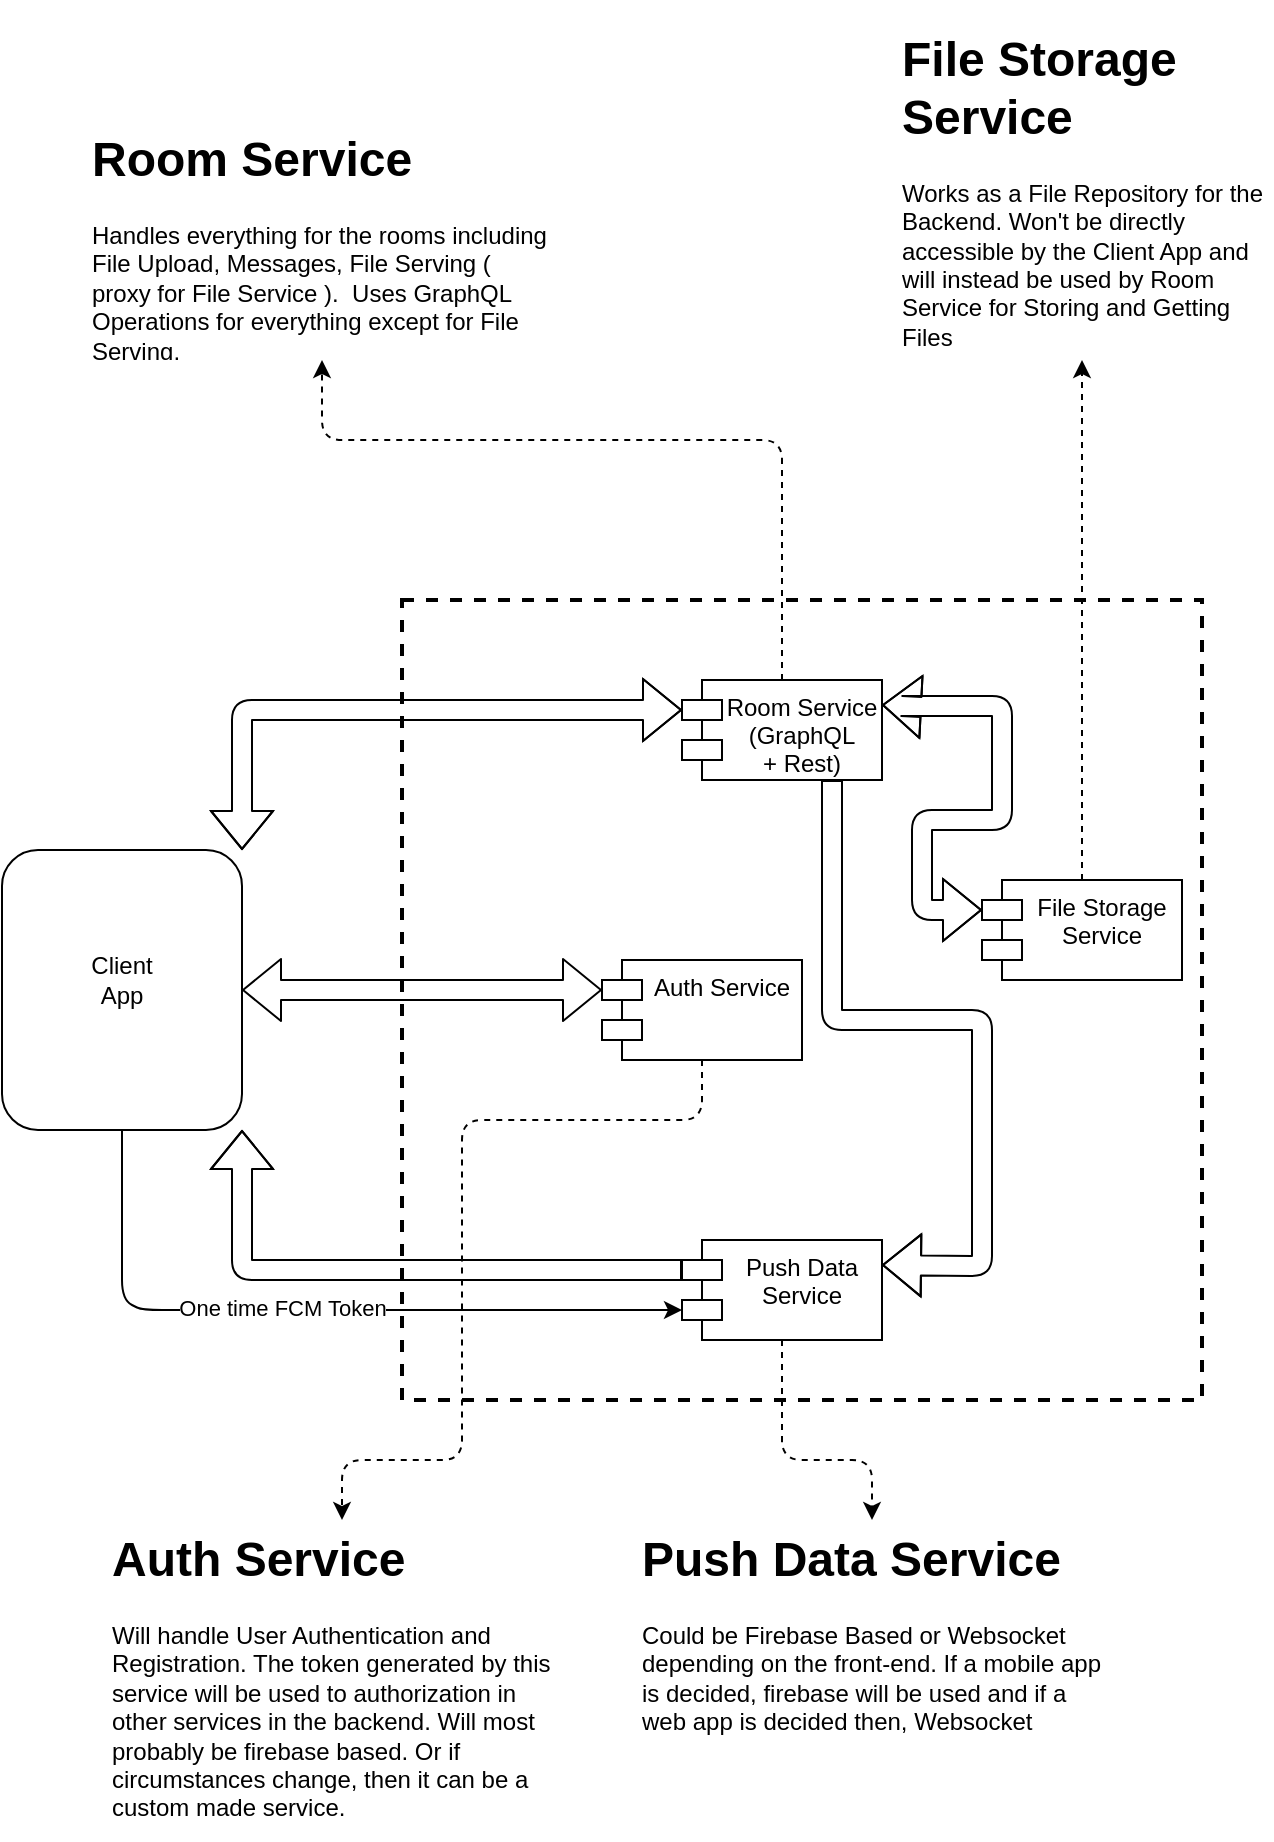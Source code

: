 <mxfile version="13.7.1" type="device"><diagram id="xZuNaZKsxhPywpZoDyfG" name="Page-1"><mxGraphModel dx="868" dy="1582" grid="1" gridSize="10" guides="1" tooltips="1" connect="1" arrows="1" fold="1" page="1" pageScale="1" pageWidth="850" pageHeight="1100" math="0" shadow="0"><root><mxCell id="0"/><mxCell id="1" parent="0"/><mxCell id="seQhqeUPMliyfBLAJoqi-1" value="" style="rounded=1;whiteSpace=wrap;html=1;" vertex="1" parent="1"><mxGeometry x="120" y="165" width="120" height="140" as="geometry"/></mxCell><mxCell id="seQhqeUPMliyfBLAJoqi-2" value="Client App" style="text;html=1;strokeColor=none;fillColor=none;align=center;verticalAlign=middle;whiteSpace=wrap;rounded=0;" vertex="1" parent="1"><mxGeometry x="160" y="220" width="40" height="20" as="geometry"/></mxCell><mxCell id="seQhqeUPMliyfBLAJoqi-4" value="" style="whiteSpace=wrap;html=1;aspect=fixed;fillColor=none;dashed=1;strokeWidth=2;" vertex="1" parent="1"><mxGeometry x="320" y="40" width="400" height="400" as="geometry"/></mxCell><mxCell id="seQhqeUPMliyfBLAJoqi-5" value="Room Service&#10;(GraphQL &#10;+ Rest)" style="shape=module;align=left;spacingLeft=20;align=center;verticalAlign=top;strokeWidth=1;" vertex="1" parent="1"><mxGeometry x="460" y="80" width="100" height="50" as="geometry"/></mxCell><mxCell id="seQhqeUPMliyfBLAJoqi-6" value="File Storage &#10;Service&#10;" style="shape=module;align=left;spacingLeft=20;align=center;verticalAlign=top;strokeWidth=1;" vertex="1" parent="1"><mxGeometry x="610" y="180" width="100" height="50" as="geometry"/></mxCell><mxCell id="seQhqeUPMliyfBLAJoqi-7" value="Push Data&#10;Service&#10;" style="shape=module;align=left;spacingLeft=20;align=center;verticalAlign=top;strokeWidth=1;fillColor=#ffffff;" vertex="1" parent="1"><mxGeometry x="460" y="360" width="100" height="50" as="geometry"/></mxCell><mxCell id="seQhqeUPMliyfBLAJoqi-9" value="Auth Service" style="shape=module;align=left;spacingLeft=20;align=center;verticalAlign=top;strokeWidth=1;fillColor=#ffffff;" vertex="1" parent="1"><mxGeometry x="420" y="220" width="100" height="50" as="geometry"/></mxCell><mxCell id="seQhqeUPMliyfBLAJoqi-10" value="" style="shape=flexArrow;endArrow=classic;startArrow=classic;html=1;entryX=0;entryY=0;entryDx=0;entryDy=15;entryPerimeter=0;exitX=1;exitY=0;exitDx=0;exitDy=0;" edge="1" parent="1" source="seQhqeUPMliyfBLAJoqi-1" target="seQhqeUPMliyfBLAJoqi-5"><mxGeometry width="50" height="50" relative="1" as="geometry"><mxPoint x="240" y="180" as="sourcePoint"/><mxPoint x="290" y="130" as="targetPoint"/><Array as="points"><mxPoint x="240" y="95"/></Array></mxGeometry></mxCell><mxCell id="seQhqeUPMliyfBLAJoqi-11" value="" style="shape=flexArrow;endArrow=classic;startArrow=classic;html=1;exitX=1;exitY=0.5;exitDx=0;exitDy=0;entryX=0;entryY=0;entryDx=0;entryDy=15;entryPerimeter=0;" edge="1" parent="1" source="seQhqeUPMliyfBLAJoqi-1" target="seQhqeUPMliyfBLAJoqi-9"><mxGeometry width="50" height="50" relative="1" as="geometry"><mxPoint x="400" y="260" as="sourcePoint"/><mxPoint x="450" y="210" as="targetPoint"/><Array as="points"/></mxGeometry></mxCell><mxCell id="seQhqeUPMliyfBLAJoqi-12" value="" style="shape=flexArrow;endArrow=classic;html=1;exitX=0;exitY=0;exitDx=0;exitDy=15;exitPerimeter=0;entryX=1;entryY=1;entryDx=0;entryDy=0;" edge="1" parent="1" source="seQhqeUPMliyfBLAJoqi-7" target="seQhqeUPMliyfBLAJoqi-1"><mxGeometry width="50" height="50" relative="1" as="geometry"><mxPoint x="400" y="260" as="sourcePoint"/><mxPoint x="450" y="210" as="targetPoint"/><Array as="points"><mxPoint x="240" y="375"/></Array></mxGeometry></mxCell><mxCell id="seQhqeUPMliyfBLAJoqi-13" value="" style="endArrow=classic;html=1;exitX=0.5;exitY=1;exitDx=0;exitDy=0;entryX=0;entryY=0;entryDx=0;entryDy=35;entryPerimeter=0;fontStyle=0" edge="1" parent="1" source="seQhqeUPMliyfBLAJoqi-1" target="seQhqeUPMliyfBLAJoqi-7"><mxGeometry width="50" height="50" relative="1" as="geometry"><mxPoint x="400" y="260" as="sourcePoint"/><mxPoint x="450" y="210" as="targetPoint"/><Array as="points"><mxPoint x="180" y="390"/><mxPoint x="190" y="395"/></Array></mxGeometry></mxCell><mxCell id="seQhqeUPMliyfBLAJoqi-14" value="One time FCM Token" style="edgeLabel;html=1;align=center;verticalAlign=middle;resizable=0;points=[];" vertex="1" connectable="0" parent="seQhqeUPMliyfBLAJoqi-13"><mxGeometry x="0.033" y="-3" relative="1" as="geometry"><mxPoint x="-22.82" y="-4" as="offset"/></mxGeometry></mxCell><mxCell id="seQhqeUPMliyfBLAJoqi-15" value="" style="shape=flexArrow;endArrow=classic;startArrow=classic;html=1;exitX=1;exitY=0.25;exitDx=0;exitDy=0;entryX=0;entryY=0;entryDx=0;entryDy=15;entryPerimeter=0;" edge="1" parent="1" source="seQhqeUPMliyfBLAJoqi-5" target="seQhqeUPMliyfBLAJoqi-6"><mxGeometry width="50" height="50" relative="1" as="geometry"><mxPoint x="650" y="130" as="sourcePoint"/><mxPoint x="700" y="80" as="targetPoint"/><Array as="points"><mxPoint x="570" y="93"/><mxPoint x="580" y="93"/><mxPoint x="620" y="93"/><mxPoint x="620" y="150"/><mxPoint x="580" y="150"/><mxPoint x="580" y="195"/></Array></mxGeometry></mxCell><mxCell id="seQhqeUPMliyfBLAJoqi-16" value="" style="shape=flexArrow;endArrow=classic;html=1;exitX=0.75;exitY=1;exitDx=0;exitDy=0;entryX=1;entryY=0.25;entryDx=0;entryDy=0;" edge="1" parent="1" source="seQhqeUPMliyfBLAJoqi-5" target="seQhqeUPMliyfBLAJoqi-7"><mxGeometry width="50" height="50" relative="1" as="geometry"><mxPoint x="600" y="290" as="sourcePoint"/><mxPoint x="650" y="240" as="targetPoint"/><Array as="points"><mxPoint x="535" y="250"/><mxPoint x="610" y="250"/><mxPoint x="610" y="373"/></Array></mxGeometry></mxCell><mxCell id="seQhqeUPMliyfBLAJoqi-20" value="&lt;h1&gt;Push Data Service&amp;nbsp;&lt;/h1&gt;&lt;p&gt;Could be Firebase Based or Websocket depending on the front-end. If a mobile app is decided, firebase will be used and if a web app is decided then, Websocket&amp;nbsp;&lt;/p&gt;" style="text;html=1;strokeColor=none;fillColor=none;spacing=5;spacingTop=-20;whiteSpace=wrap;overflow=hidden;rounded=0;" vertex="1" parent="1"><mxGeometry x="435" y="500" width="240" height="120" as="geometry"/></mxCell><mxCell id="seQhqeUPMliyfBLAJoqi-21" value="" style="endArrow=classic;html=1;fillColor=none;exitX=0.5;exitY=1;exitDx=0;exitDy=0;entryX=0.5;entryY=0;entryDx=0;entryDy=0;dashed=1;" edge="1" parent="1" source="seQhqeUPMliyfBLAJoqi-7" target="seQhqeUPMliyfBLAJoqi-20"><mxGeometry width="50" height="50" relative="1" as="geometry"><mxPoint x="510" y="480" as="sourcePoint"/><mxPoint x="560" y="430" as="targetPoint"/><Array as="points"><mxPoint x="510" y="470"/><mxPoint x="555" y="470"/></Array></mxGeometry></mxCell><mxCell id="seQhqeUPMliyfBLAJoqi-22" value="" style="endArrow=classic;html=1;dashed=1;fillColor=none;exitX=0.5;exitY=1;exitDx=0;exitDy=0;entryX=0.5;entryY=0;entryDx=0;entryDy=0;" edge="1" parent="1" source="seQhqeUPMliyfBLAJoqi-9" target="seQhqeUPMliyfBLAJoqi-28"><mxGeometry width="50" height="50" relative="1" as="geometry"><mxPoint x="410" y="340" as="sourcePoint"/><mxPoint x="280" y="501" as="targetPoint"/><Array as="points"><mxPoint x="470" y="300"/><mxPoint x="350" y="300"/><mxPoint x="350" y="470"/><mxPoint x="290" y="470"/></Array></mxGeometry></mxCell><mxCell id="seQhqeUPMliyfBLAJoqi-24" value="&lt;h1&gt;Room Service&amp;nbsp;&lt;/h1&gt;&lt;p&gt;Handles everything for the rooms including File Upload, Messages, File Serving ( proxy for File Service ).&amp;nbsp; Uses GraphQL Operations for everything except for File Serving.&lt;/p&gt;" style="text;html=1;strokeColor=none;fillColor=none;spacing=5;spacingTop=-20;whiteSpace=wrap;overflow=hidden;rounded=0;" vertex="1" parent="1"><mxGeometry x="160" y="-200" width="240" height="120" as="geometry"/></mxCell><mxCell id="seQhqeUPMliyfBLAJoqi-25" value="" style="endArrow=classic;html=1;dashed=1;fillColor=none;entryX=0.5;entryY=1;entryDx=0;entryDy=0;exitX=0.5;exitY=0;exitDx=0;exitDy=0;" edge="1" parent="1" source="seQhqeUPMliyfBLAJoqi-5" target="seQhqeUPMliyfBLAJoqi-24"><mxGeometry width="50" height="50" relative="1" as="geometry"><mxPoint x="310" y="20" as="sourcePoint"/><mxPoint x="360" y="-30" as="targetPoint"/><Array as="points"><mxPoint x="510" y="-40"/><mxPoint x="280" y="-40"/></Array></mxGeometry></mxCell><mxCell id="seQhqeUPMliyfBLAJoqi-26" value="&lt;h1&gt;File Storage Service&lt;/h1&gt;&lt;p&gt;Works as a File Repository for the Backend. Won't be directly accessible by the Client App and will instead be used by Room Service for Storing and Getting Files&lt;/p&gt;" style="text;html=1;strokeColor=none;fillColor=none;spacing=5;spacingTop=-20;whiteSpace=wrap;overflow=hidden;rounded=0;" vertex="1" parent="1"><mxGeometry x="565" y="-250" width="190" height="170" as="geometry"/></mxCell><mxCell id="seQhqeUPMliyfBLAJoqi-27" value="" style="endArrow=classic;html=1;dashed=1;fillColor=none;exitX=0.5;exitY=0;exitDx=0;exitDy=0;entryX=0.5;entryY=1;entryDx=0;entryDy=0;" edge="1" parent="1" source="seQhqeUPMliyfBLAJoqi-6" target="seQhqeUPMliyfBLAJoqi-26"><mxGeometry width="50" height="50" relative="1" as="geometry"><mxPoint x="310" y="20" as="sourcePoint"/><mxPoint x="360" y="-30" as="targetPoint"/></mxGeometry></mxCell><mxCell id="seQhqeUPMliyfBLAJoqi-28" value="&lt;h1&gt;Auth Service&amp;nbsp;&lt;/h1&gt;&lt;p&gt;Will handle User Authentication and Registration. The token generated by this service will be used to authorization in other services in the backend. Will most probably be firebase based. Or if circumstances change, then it can be a custom made service.&amp;nbsp;&lt;/p&gt;" style="text;html=1;strokeColor=none;fillColor=none;spacing=5;spacingTop=-20;whiteSpace=wrap;overflow=hidden;rounded=0;" vertex="1" parent="1"><mxGeometry x="170" y="500" width="240" height="160" as="geometry"/></mxCell></root></mxGraphModel></diagram></mxfile>